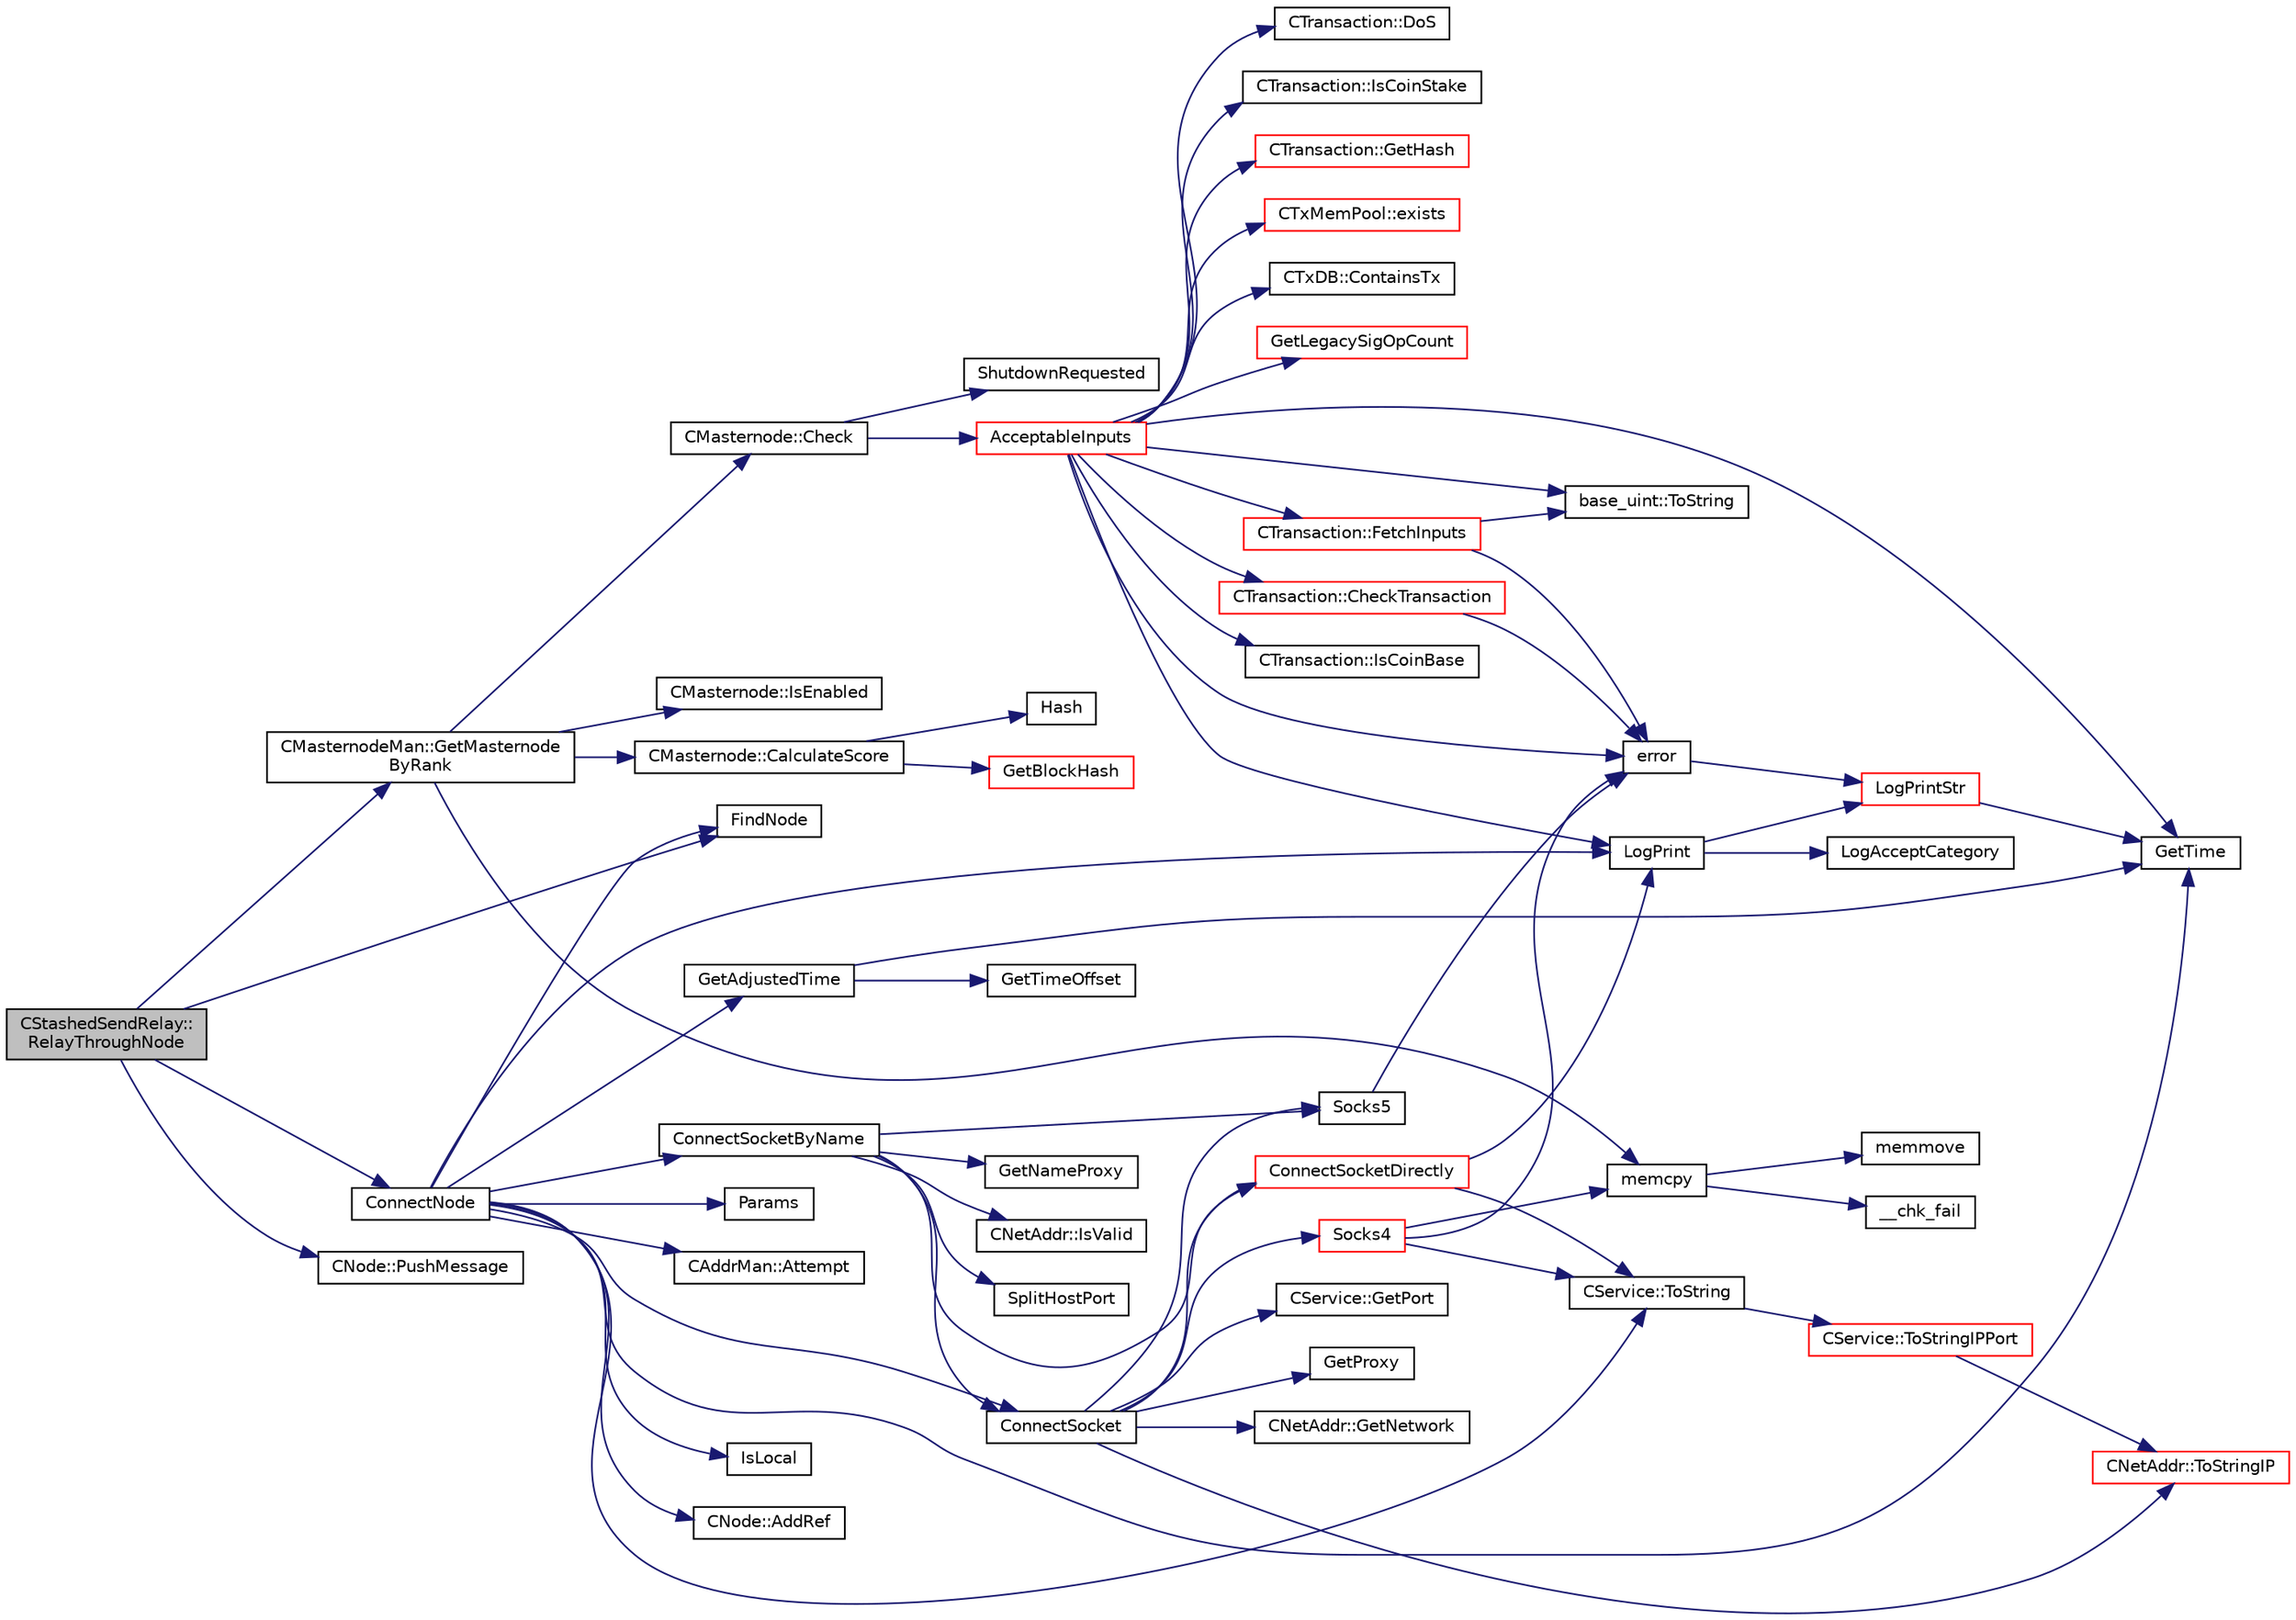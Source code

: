 digraph "CStashedSendRelay::RelayThroughNode"
{
  edge [fontname="Helvetica",fontsize="10",labelfontname="Helvetica",labelfontsize="10"];
  node [fontname="Helvetica",fontsize="10",shape=record];
  rankdir="LR";
  Node243 [label="CStashedSendRelay::\lRelayThroughNode",height=0.2,width=0.4,color="black", fillcolor="grey75", style="filled", fontcolor="black"];
  Node243 -> Node244 [color="midnightblue",fontsize="10",style="solid",fontname="Helvetica"];
  Node244 [label="CMasternodeMan::GetMasternode\lByRank",height=0.2,width=0.4,color="black", fillcolor="white", style="filled",URL="$dc/d6b/class_c_masternode_man.html#ab32afaad2651c69d2f93c68aee466677"];
  Node244 -> Node245 [color="midnightblue",fontsize="10",style="solid",fontname="Helvetica"];
  Node245 [label="CMasternode::Check",height=0.2,width=0.4,color="black", fillcolor="white", style="filled",URL="$d6/dac/class_c_masternode.html#a6c5f883b797298678c1cf814faab09a5"];
  Node245 -> Node246 [color="midnightblue",fontsize="10",style="solid",fontname="Helvetica"];
  Node246 [label="ShutdownRequested",height=0.2,width=0.4,color="black", fillcolor="white", style="filled",URL="$d0/dc9/init_8cpp.html#a6f201ca9fe6b594f1985c12b4482ea5a"];
  Node245 -> Node247 [color="midnightblue",fontsize="10",style="solid",fontname="Helvetica"];
  Node247 [label="AcceptableInputs",height=0.2,width=0.4,color="red", fillcolor="white", style="filled",URL="$df/d0a/main_8cpp.html#a05dc3f6629734b6d3a233a00e0333aac"];
  Node247 -> Node248 [color="midnightblue",fontsize="10",style="solid",fontname="Helvetica"];
  Node248 [label="CTransaction::CheckTransaction",height=0.2,width=0.4,color="red", fillcolor="white", style="filled",URL="$df/d43/class_c_transaction.html#a2104329681e2749baeeaaf47c0af482d"];
  Node248 -> Node249 [color="midnightblue",fontsize="10",style="solid",fontname="Helvetica"];
  Node249 [label="error",height=0.2,width=0.4,color="black", fillcolor="white", style="filled",URL="$d8/d3c/util_8h.html#af8985880cf4ef26df0a5aa2ffcb76662"];
  Node249 -> Node250 [color="midnightblue",fontsize="10",style="solid",fontname="Helvetica"];
  Node250 [label="LogPrintStr",height=0.2,width=0.4,color="red", fillcolor="white", style="filled",URL="$d8/d3c/util_8h.html#afd4c3002b2797c0560adddb6af3ca1da"];
  Node250 -> Node258 [color="midnightblue",fontsize="10",style="solid",fontname="Helvetica"];
  Node258 [label="GetTime",height=0.2,width=0.4,color="black", fillcolor="white", style="filled",URL="$df/d2d/util_8cpp.html#a46fac5fba8ba905b5f9acb364f5d8c6f"];
  Node247 -> Node249 [color="midnightblue",fontsize="10",style="solid",fontname="Helvetica"];
  Node247 -> Node263 [color="midnightblue",fontsize="10",style="solid",fontname="Helvetica"];
  Node263 [label="CTransaction::IsCoinBase",height=0.2,width=0.4,color="black", fillcolor="white", style="filled",URL="$df/d43/class_c_transaction.html#a96256e8ac1bf79ad9c057e48c41132dd"];
  Node247 -> Node264 [color="midnightblue",fontsize="10",style="solid",fontname="Helvetica"];
  Node264 [label="CTransaction::DoS",height=0.2,width=0.4,color="black", fillcolor="white", style="filled",URL="$df/d43/class_c_transaction.html#ae5f57b4b90e5a179bb359bdf72fba753"];
  Node247 -> Node265 [color="midnightblue",fontsize="10",style="solid",fontname="Helvetica"];
  Node265 [label="CTransaction::IsCoinStake",height=0.2,width=0.4,color="black", fillcolor="white", style="filled",URL="$df/d43/class_c_transaction.html#ace4278a41a296d40dcf5fb2b9cf007ec"];
  Node247 -> Node266 [color="midnightblue",fontsize="10",style="solid",fontname="Helvetica"];
  Node266 [label="CTransaction::GetHash",height=0.2,width=0.4,color="red", fillcolor="white", style="filled",URL="$df/d43/class_c_transaction.html#a0b46d80e82ca324e82c2ce3fc1492bfa"];
  Node247 -> Node269 [color="midnightblue",fontsize="10",style="solid",fontname="Helvetica"];
  Node269 [label="CTxMemPool::exists",height=0.2,width=0.4,color="red", fillcolor="white", style="filled",URL="$db/d98/class_c_tx_mem_pool.html#a8b7a13b5289ab839d4460f41a7da9789"];
  Node247 -> Node271 [color="midnightblue",fontsize="10",style="solid",fontname="Helvetica"];
  Node271 [label="CTxDB::ContainsTx",height=0.2,width=0.4,color="black", fillcolor="white", style="filled",URL="$d9/d8d/class_c_tx_d_b.html#a09b87317101ed16b6ad99794279f4c2d"];
  Node247 -> Node272 [color="midnightblue",fontsize="10",style="solid",fontname="Helvetica"];
  Node272 [label="CTransaction::FetchInputs",height=0.2,width=0.4,color="red", fillcolor="white", style="filled",URL="$df/d43/class_c_transaction.html#a5a4967303d3b588a120687f3ed1f4b0a",tooltip="Fetch from memory and/or disk. "];
  Node272 -> Node249 [color="midnightblue",fontsize="10",style="solid",fontname="Helvetica"];
  Node272 -> Node274 [color="midnightblue",fontsize="10",style="solid",fontname="Helvetica"];
  Node274 [label="base_uint::ToString",height=0.2,width=0.4,color="black", fillcolor="white", style="filled",URL="$da/df7/classbase__uint.html#acccba4d9d51a0c36261718ca0cbb293b"];
  Node247 -> Node274 [color="midnightblue",fontsize="10",style="solid",fontname="Helvetica"];
  Node247 -> Node276 [color="midnightblue",fontsize="10",style="solid",fontname="Helvetica"];
  Node276 [label="GetLegacySigOpCount",height=0.2,width=0.4,color="red", fillcolor="white", style="filled",URL="$df/d0a/main_8cpp.html#ad2eaf4f8542c12ea9ee1183609cc6d1a",tooltip="Count ECDSA signature operations the old-fashioned (pre-0.6) way. "];
  Node247 -> Node258 [color="midnightblue",fontsize="10",style="solid",fontname="Helvetica"];
  Node247 -> Node296 [color="midnightblue",fontsize="10",style="solid",fontname="Helvetica"];
  Node296 [label="LogPrint",height=0.2,width=0.4,color="black", fillcolor="white", style="filled",URL="$d8/d3c/util_8h.html#aab1f837a2366f424bdc996fdf6352171"];
  Node296 -> Node297 [color="midnightblue",fontsize="10",style="solid",fontname="Helvetica"];
  Node297 [label="LogAcceptCategory",height=0.2,width=0.4,color="black", fillcolor="white", style="filled",URL="$d8/d3c/util_8h.html#a343d2a13efe00125f78d25dafb0a8d98"];
  Node296 -> Node250 [color="midnightblue",fontsize="10",style="solid",fontname="Helvetica"];
  Node244 -> Node363 [color="midnightblue",fontsize="10",style="solid",fontname="Helvetica"];
  Node363 [label="CMasternode::IsEnabled",height=0.2,width=0.4,color="black", fillcolor="white", style="filled",URL="$d6/dac/class_c_masternode.html#a08782379f6ba10e9087b39f0cef19bce"];
  Node244 -> Node364 [color="midnightblue",fontsize="10",style="solid",fontname="Helvetica"];
  Node364 [label="CMasternode::CalculateScore",height=0.2,width=0.4,color="black", fillcolor="white", style="filled",URL="$d6/dac/class_c_masternode.html#a5193b7bca7224b39c455ddd39f0846f3"];
  Node364 -> Node365 [color="midnightblue",fontsize="10",style="solid",fontname="Helvetica"];
  Node365 [label="GetBlockHash",height=0.2,width=0.4,color="red", fillcolor="white", style="filled",URL="$dc/da3/masternode_8cpp.html#a32f5cbabfc2bd53c2f2daedf122a83cb"];
  Node364 -> Node289 [color="midnightblue",fontsize="10",style="solid",fontname="Helvetica"];
  Node289 [label="Hash",height=0.2,width=0.4,color="black", fillcolor="white", style="filled",URL="$db/dfb/hash_8h.html#ab3f6c437460137530d86e09c2c102e99"];
  Node244 -> Node315 [color="midnightblue",fontsize="10",style="solid",fontname="Helvetica"];
  Node315 [label="memcpy",height=0.2,width=0.4,color="black", fillcolor="white", style="filled",URL="$d5/d9f/glibc__compat_8cpp.html#a0f46826ab0466591e136db24394923cf"];
  Node315 -> Node316 [color="midnightblue",fontsize="10",style="solid",fontname="Helvetica"];
  Node316 [label="memmove",height=0.2,width=0.4,color="black", fillcolor="white", style="filled",URL="$d5/d9f/glibc__compat_8cpp.html#a9778d49e9029dd75bc53ecbbf9f5e9a1"];
  Node315 -> Node317 [color="midnightblue",fontsize="10",style="solid",fontname="Helvetica"];
  Node317 [label="__chk_fail",height=0.2,width=0.4,color="black", fillcolor="white", style="filled",URL="$d5/d9f/glibc__compat_8cpp.html#a424ac71631da5ada2976630ff67051d1"];
  Node243 -> Node367 [color="midnightblue",fontsize="10",style="solid",fontname="Helvetica"];
  Node367 [label="ConnectNode",height=0.2,width=0.4,color="black", fillcolor="white", style="filled",URL="$dd/d84/net_8cpp.html#abd8cb3f96f11637f9e7f67aac9b783e8"];
  Node367 -> Node368 [color="midnightblue",fontsize="10",style="solid",fontname="Helvetica"];
  Node368 [label="IsLocal",height=0.2,width=0.4,color="black", fillcolor="white", style="filled",URL="$dd/d84/net_8cpp.html#a16fa1bd4d34c4c29c90903fc3cdf7517",tooltip="check whether a given address is potentially local "];
  Node367 -> Node369 [color="midnightblue",fontsize="10",style="solid",fontname="Helvetica"];
  Node369 [label="FindNode",height=0.2,width=0.4,color="black", fillcolor="white", style="filled",URL="$dd/d84/net_8cpp.html#a66a7371d8e724cac0b4495169cdf2859"];
  Node367 -> Node370 [color="midnightblue",fontsize="10",style="solid",fontname="Helvetica"];
  Node370 [label="CNode::AddRef",height=0.2,width=0.4,color="black", fillcolor="white", style="filled",URL="$d1/d64/class_c_node.html#afb65ed679f7bda59aab89e0f5afae292"];
  Node367 -> Node296 [color="midnightblue",fontsize="10",style="solid",fontname="Helvetica"];
  Node367 -> Node371 [color="midnightblue",fontsize="10",style="solid",fontname="Helvetica"];
  Node371 [label="CService::ToString",height=0.2,width=0.4,color="black", fillcolor="white", style="filled",URL="$d3/dcc/class_c_service.html#a225473158bc07c87a6a862160d73cfea"];
  Node371 -> Node372 [color="midnightblue",fontsize="10",style="solid",fontname="Helvetica"];
  Node372 [label="CService::ToStringIPPort",height=0.2,width=0.4,color="red", fillcolor="white", style="filled",URL="$d3/dcc/class_c_service.html#a224204c838b12eeb49ca7eabe6f75004"];
  Node372 -> Node376 [color="midnightblue",fontsize="10",style="solid",fontname="Helvetica"];
  Node376 [label="CNetAddr::ToStringIP",height=0.2,width=0.4,color="red", fillcolor="white", style="filled",URL="$d3/dc3/class_c_net_addr.html#a0c8d9b5ed3824546ff4dccca3b28b073"];
  Node367 -> Node383 [color="midnightblue",fontsize="10",style="solid",fontname="Helvetica"];
  Node383 [label="GetAdjustedTime",height=0.2,width=0.4,color="black", fillcolor="white", style="filled",URL="$df/d2d/util_8cpp.html#a09f81b9c7650f898cf3cf305b87547e6"];
  Node383 -> Node258 [color="midnightblue",fontsize="10",style="solid",fontname="Helvetica"];
  Node383 -> Node384 [color="midnightblue",fontsize="10",style="solid",fontname="Helvetica"];
  Node384 [label="GetTimeOffset",height=0.2,width=0.4,color="black", fillcolor="white", style="filled",URL="$df/d2d/util_8cpp.html#a50ca5344c75631267633f15cfe5e983e"];
  Node367 -> Node385 [color="midnightblue",fontsize="10",style="solid",fontname="Helvetica"];
  Node385 [label="ConnectSocketByName",height=0.2,width=0.4,color="black", fillcolor="white", style="filled",URL="$d0/d0e/netbase_8cpp.html#a8d8d8eefd45d180c361e37dc293b6def"];
  Node385 -> Node386 [color="midnightblue",fontsize="10",style="solid",fontname="Helvetica"];
  Node386 [label="SplitHostPort",height=0.2,width=0.4,color="black", fillcolor="white", style="filled",URL="$d0/d0e/netbase_8cpp.html#a1b1ce2ba1ffe40785e65ec3ad5a20e79"];
  Node385 -> Node387 [color="midnightblue",fontsize="10",style="solid",fontname="Helvetica"];
  Node387 [label="GetNameProxy",height=0.2,width=0.4,color="black", fillcolor="white", style="filled",URL="$d0/d0e/netbase_8cpp.html#abef56adb6a44bccf9107ce37d8721e75"];
  Node385 -> Node388 [color="midnightblue",fontsize="10",style="solid",fontname="Helvetica"];
  Node388 [label="CNetAddr::IsValid",height=0.2,width=0.4,color="black", fillcolor="white", style="filled",URL="$d3/dc3/class_c_net_addr.html#a6fe20b8da9701ca5dc2af078e2e8ac25"];
  Node385 -> Node389 [color="midnightblue",fontsize="10",style="solid",fontname="Helvetica"];
  Node389 [label="ConnectSocket",height=0.2,width=0.4,color="black", fillcolor="white", style="filled",URL="$d0/d0e/netbase_8cpp.html#a805b21dc07ab1574acaa657b4c0fd9e9"];
  Node389 -> Node390 [color="midnightblue",fontsize="10",style="solid",fontname="Helvetica"];
  Node390 [label="GetProxy",height=0.2,width=0.4,color="black", fillcolor="white", style="filled",URL="$d0/d0e/netbase_8cpp.html#a4e67b39fc1769663260d791d2f4d049d"];
  Node389 -> Node391 [color="midnightblue",fontsize="10",style="solid",fontname="Helvetica"];
  Node391 [label="CNetAddr::GetNetwork",height=0.2,width=0.4,color="black", fillcolor="white", style="filled",URL="$d3/dc3/class_c_net_addr.html#ad0162f2629f552a65acf934e1629c1db"];
  Node389 -> Node392 [color="midnightblue",fontsize="10",style="solid",fontname="Helvetica"];
  Node392 [label="ConnectSocketDirectly",height=0.2,width=0.4,color="red", fillcolor="white", style="filled",URL="$d0/d0e/netbase_8cpp.html#a0090d3f81785eebf6a0466b5b9c8cbd3"];
  Node392 -> Node371 [color="midnightblue",fontsize="10",style="solid",fontname="Helvetica"];
  Node392 -> Node296 [color="midnightblue",fontsize="10",style="solid",fontname="Helvetica"];
  Node389 -> Node393 [color="midnightblue",fontsize="10",style="solid",fontname="Helvetica"];
  Node393 [label="Socks4",height=0.2,width=0.4,color="red", fillcolor="white", style="filled",URL="$d0/d0e/netbase_8cpp.html#aca06981001803c84ffd114dbc80d0c1c"];
  Node393 -> Node371 [color="midnightblue",fontsize="10",style="solid",fontname="Helvetica"];
  Node393 -> Node249 [color="midnightblue",fontsize="10",style="solid",fontname="Helvetica"];
  Node393 -> Node315 [color="midnightblue",fontsize="10",style="solid",fontname="Helvetica"];
  Node389 -> Node394 [color="midnightblue",fontsize="10",style="solid",fontname="Helvetica"];
  Node394 [label="Socks5",height=0.2,width=0.4,color="black", fillcolor="white", style="filled",URL="$d0/d0e/netbase_8cpp.html#aae75ac28f01697fcccc4f08d3ccd35c9"];
  Node394 -> Node249 [color="midnightblue",fontsize="10",style="solid",fontname="Helvetica"];
  Node389 -> Node376 [color="midnightblue",fontsize="10",style="solid",fontname="Helvetica"];
  Node389 -> Node395 [color="midnightblue",fontsize="10",style="solid",fontname="Helvetica"];
  Node395 [label="CService::GetPort",height=0.2,width=0.4,color="black", fillcolor="white", style="filled",URL="$d3/dcc/class_c_service.html#a71caa0d6aa6ab12758bde8b6a6bcfd2a"];
  Node385 -> Node392 [color="midnightblue",fontsize="10",style="solid",fontname="Helvetica"];
  Node385 -> Node394 [color="midnightblue",fontsize="10",style="solid",fontname="Helvetica"];
  Node367 -> Node253 [color="midnightblue",fontsize="10",style="solid",fontname="Helvetica"];
  Node253 [label="Params",height=0.2,width=0.4,color="black", fillcolor="white", style="filled",URL="$df/dbf/chainparams_8cpp.html#ace5c5b706d71a324a417dd2db394fd4a",tooltip="Return the currently selected parameters. "];
  Node367 -> Node389 [color="midnightblue",fontsize="10",style="solid",fontname="Helvetica"];
  Node367 -> Node396 [color="midnightblue",fontsize="10",style="solid",fontname="Helvetica"];
  Node396 [label="CAddrMan::Attempt",height=0.2,width=0.4,color="black", fillcolor="white", style="filled",URL="$d1/dc7/class_c_addr_man.html#afcddc2573121065177dc981cea710789"];
  Node367 -> Node258 [color="midnightblue",fontsize="10",style="solid",fontname="Helvetica"];
  Node243 -> Node369 [color="midnightblue",fontsize="10",style="solid",fontname="Helvetica"];
  Node243 -> Node397 [color="midnightblue",fontsize="10",style="solid",fontname="Helvetica"];
  Node397 [label="CNode::PushMessage",height=0.2,width=0.4,color="black", fillcolor="white", style="filled",URL="$d1/d64/class_c_node.html#a204fda3d33404cb37698c085b1583ab2"];
}

